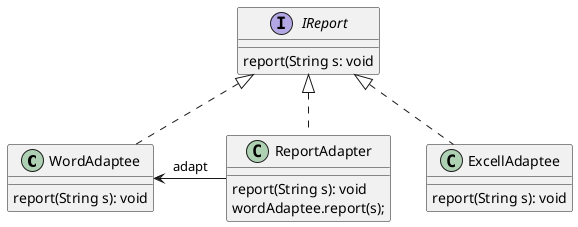 
@startuml Diagramme de classe
skinparam style strict
class WordAdaptee implements IReport {
     report(String s): void
}

class ExcellAdaptee implements IReport {
     report(String s): void
}


class ReportAdapter implements IReport {
     report(String s): void
        wordAdaptee.report(s);
}
ReportAdapter -left-> WordAdaptee: adapt

interface IReport {
     report(String s: void
}

@enduml

@startuml Diagramme de séquence
participant Main
participant "iReport:ReportAdapter" as ReportAdapter

Main -> ReportAdapter**: create()
ReportAdapter -> WordAdaptee**: create()
Main -> ReportAdapter: report(String)
Main -> Array**:report2 = Create(new ExcellAdaptee(),new WordAdaptee())
loop "report2.length"
    Main -> Array: report(String)
end


@enduml